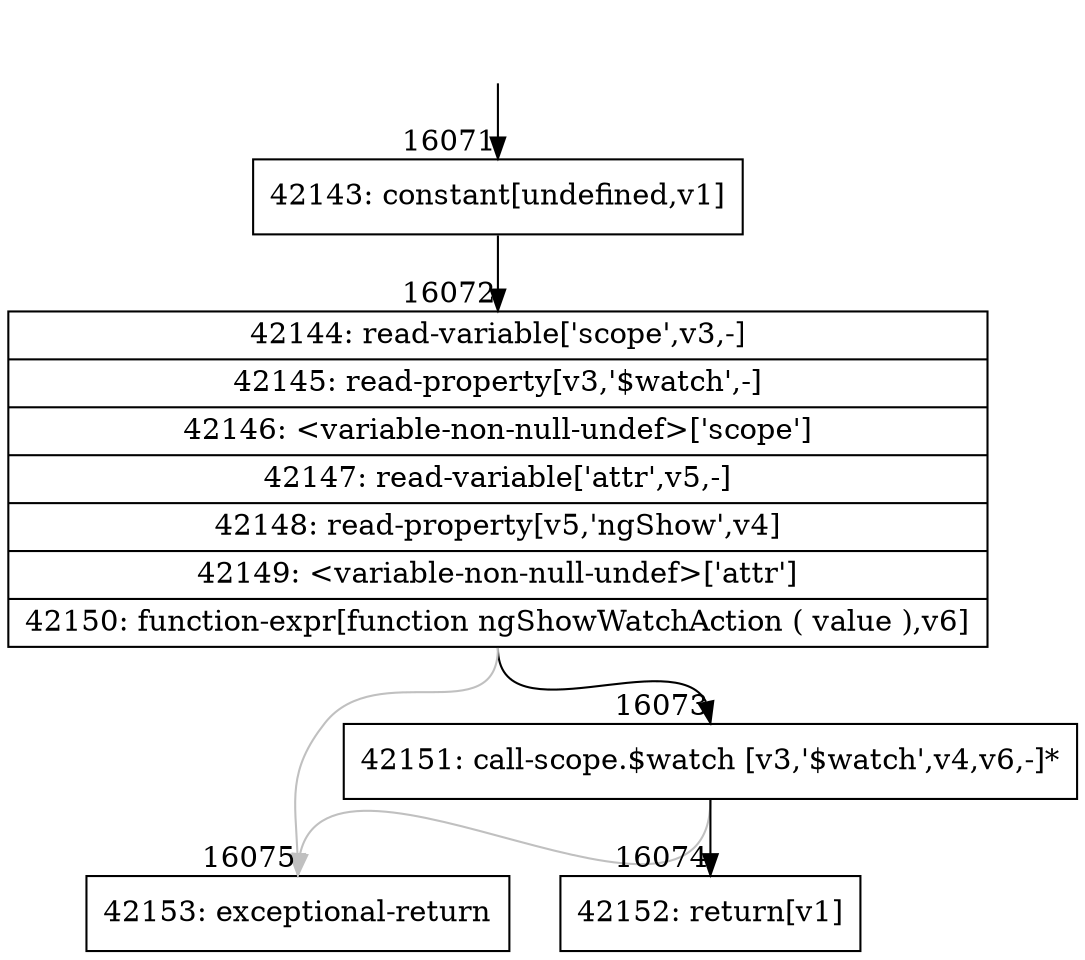 digraph {
rankdir="TD"
BB_entry1285[shape=none,label=""];
BB_entry1285 -> BB16071 [tailport=s, headport=n, headlabel="    16071"]
BB16071 [shape=record label="{42143: constant[undefined,v1]}" ] 
BB16071 -> BB16072 [tailport=s, headport=n, headlabel="      16072"]
BB16072 [shape=record label="{42144: read-variable['scope',v3,-]|42145: read-property[v3,'$watch',-]|42146: \<variable-non-null-undef\>['scope']|42147: read-variable['attr',v5,-]|42148: read-property[v5,'ngShow',v4]|42149: \<variable-non-null-undef\>['attr']|42150: function-expr[function ngShowWatchAction ( value ),v6]}" ] 
BB16072 -> BB16073 [tailport=s, headport=n, headlabel="      16073"]
BB16072 -> BB16075 [tailport=s, headport=n, color=gray, headlabel="      16075"]
BB16073 [shape=record label="{42151: call-scope.$watch [v3,'$watch',v4,v6,-]*}" ] 
BB16073 -> BB16074 [tailport=s, headport=n, headlabel="      16074"]
BB16073 -> BB16075 [tailport=s, headport=n, color=gray]
BB16074 [shape=record label="{42152: return[v1]}" ] 
BB16075 [shape=record label="{42153: exceptional-return}" ] 
//#$~ 27389
}
